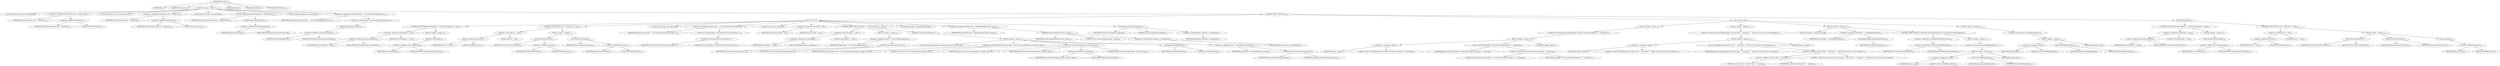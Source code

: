 digraph "execute" {  
"81" [label = <(METHOD,execute)<SUB>101</SUB>> ]
"82" [label = <(PARAM,this)<SUB>101</SUB>> ]
"83" [label = <(PARAM,Project project)<SUB>101</SUB>> ]
"84" [label = <(BLOCK,&lt;empty&gt;,&lt;empty&gt;)<SUB>101</SUB>> ]
"85" [label = <(LOCAL,PrintStream sOut: java.io.PrintStream)> ]
"86" [label = <(&lt;operator&gt;.assignment,PrintStream sOut = System.out)<SUB>102</SUB>> ]
"87" [label = <(IDENTIFIER,sOut,PrintStream sOut = System.out)<SUB>102</SUB>> ]
"88" [label = <(&lt;operator&gt;.fieldAccess,System.out)<SUB>102</SUB>> ]
"89" [label = <(IDENTIFIER,System,PrintStream sOut = System.out)<SUB>102</SUB>> ]
"90" [label = <(FIELD_IDENTIFIER,out,out)<SUB>102</SUB>> ]
"91" [label = <(LOCAL,PrintStream sErr: java.io.PrintStream)> ]
"92" [label = <(&lt;operator&gt;.assignment,PrintStream sErr = System.err)<SUB>103</SUB>> ]
"93" [label = <(IDENTIFIER,sErr,PrintStream sErr = System.err)<SUB>103</SUB>> ]
"94" [label = <(&lt;operator&gt;.fieldAccess,System.err)<SUB>103</SUB>> ]
"95" [label = <(IDENTIFIER,System,PrintStream sErr = System.err)<SUB>103</SUB>> ]
"96" [label = <(FIELD_IDENTIFIER,err,err)<SUB>103</SUB>> ]
"97" [label = <(LOCAL,String classname: java.lang.String)> ]
"98" [label = <(&lt;operator&gt;.assignment,String classname = getExecutable())<SUB>105</SUB>> ]
"99" [label = <(IDENTIFIER,classname,String classname = getExecutable())<SUB>105</SUB>> ]
"100" [label = <(getExecutable,getExecutable())<SUB>105</SUB>> ]
"101" [label = <(&lt;operator&gt;.fieldAccess,this.javaCommand)<SUB>105</SUB>> ]
"102" [label = <(IDENTIFIER,this,getExecutable())<SUB>105</SUB>> ]
"103" [label = <(FIELD_IDENTIFIER,javaCommand,javaCommand)<SUB>105</SUB>> ]
"104" [label = <(LOCAL,Object[] argument: java.lang.Object[])> ]
"105" [label = <(&lt;operator&gt;.assignment,Object[] argument = { javaCommand.getArguments() })<SUB>106</SUB>> ]
"106" [label = <(IDENTIFIER,argument,Object[] argument = { javaCommand.getArguments() })<SUB>106</SUB>> ]
"107" [label = <(&lt;operator&gt;.arrayInitializer,{ javaCommand.getArguments() })<SUB>106</SUB>> ]
"108" [label = <(getArguments,getArguments())<SUB>106</SUB>> ]
"109" [label = <(&lt;operator&gt;.fieldAccess,this.javaCommand)<SUB>106</SUB>> ]
"110" [label = <(IDENTIFIER,this,getArguments())<SUB>106</SUB>> ]
"111" [label = <(FIELD_IDENTIFIER,javaCommand,javaCommand)<SUB>106</SUB>> ]
"112" [label = <(CONTROL_STRUCTURE,try,try)<SUB>107</SUB>> ]
"113" [label = <(BLOCK,try,try)<SUB>107</SUB>> ]
"114" [label = <(CONTROL_STRUCTURE,if (sysProperties != null),if (sysProperties != null))<SUB>108</SUB>> ]
"115" [label = <(&lt;operator&gt;.notEquals,sysProperties != null)<SUB>108</SUB>> ]
"116" [label = <(&lt;operator&gt;.fieldAccess,this.sysProperties)<SUB>108</SUB>> ]
"117" [label = <(IDENTIFIER,this,sysProperties != null)<SUB>108</SUB>> ]
"118" [label = <(FIELD_IDENTIFIER,sysProperties,sysProperties)<SUB>108</SUB>> ]
"119" [label = <(LITERAL,null,sysProperties != null)<SUB>108</SUB>> ]
"120" [label = <(BLOCK,&lt;empty&gt;,&lt;empty&gt;)<SUB>108</SUB>> ]
"121" [label = <(setSystem,setSystem())<SUB>109</SUB>> ]
"122" [label = <(&lt;operator&gt;.fieldAccess,this.sysProperties)<SUB>109</SUB>> ]
"123" [label = <(IDENTIFIER,this,setSystem())<SUB>109</SUB>> ]
"124" [label = <(FIELD_IDENTIFIER,sysProperties,sysProperties)<SUB>109</SUB>> ]
"125" [label = <(CONTROL_STRUCTURE,if (out != null),if (out != null))<SUB>112</SUB>> ]
"126" [label = <(&lt;operator&gt;.notEquals,out != null)<SUB>112</SUB>> ]
"127" [label = <(&lt;operator&gt;.fieldAccess,this.out)<SUB>112</SUB>> ]
"128" [label = <(IDENTIFIER,this,out != null)<SUB>112</SUB>> ]
"129" [label = <(FIELD_IDENTIFIER,out,out)<SUB>112</SUB>> ]
"130" [label = <(LITERAL,null,out != null)<SUB>112</SUB>> ]
"131" [label = <(BLOCK,&lt;empty&gt;,&lt;empty&gt;)<SUB>112</SUB>> ]
"132" [label = <(setErr,System.setErr(out))<SUB>113</SUB>> ]
"133" [label = <(IDENTIFIER,System,System.setErr(out))<SUB>113</SUB>> ]
"134" [label = <(&lt;operator&gt;.fieldAccess,this.out)<SUB>113</SUB>> ]
"135" [label = <(IDENTIFIER,this,System.setErr(out))<SUB>113</SUB>> ]
"136" [label = <(FIELD_IDENTIFIER,out,out)<SUB>113</SUB>> ]
"137" [label = <(setOut,System.setOut(out))<SUB>114</SUB>> ]
"138" [label = <(IDENTIFIER,System,System.setOut(out))<SUB>114</SUB>> ]
"139" [label = <(&lt;operator&gt;.fieldAccess,this.out)<SUB>114</SUB>> ]
"140" [label = <(IDENTIFIER,this,System.setOut(out))<SUB>114</SUB>> ]
"141" [label = <(FIELD_IDENTIFIER,out,out)<SUB>114</SUB>> ]
"142" [label = <(LOCAL,Class[] param: java.lang.Class[])> ]
"143" [label = <(&lt;operator&gt;.assignment,Class[] param = { Class.forName(&quot;[Ljava.lang.String;&quot;) })<SUB>117</SUB>> ]
"144" [label = <(IDENTIFIER,param,Class[] param = { Class.forName(&quot;[Ljava.lang.String;&quot;) })<SUB>117</SUB>> ]
"145" [label = <(&lt;operator&gt;.arrayInitializer,{ Class.forName(&quot;[Ljava.lang.String;&quot;) })<SUB>117</SUB>> ]
"146" [label = <(forName,Class.forName(&quot;[Ljava.lang.String;&quot;))<SUB>117</SUB>> ]
"147" [label = <(IDENTIFIER,Class,Class.forName(&quot;[Ljava.lang.String;&quot;))<SUB>117</SUB>> ]
"148" [label = <(LITERAL,&quot;[Ljava.lang.String;&quot;,Class.forName(&quot;[Ljava.lang.String;&quot;))<SUB>117</SUB>> ]
"149" [label = <(LOCAL,Class target: java.lang.Class)> ]
"150" [label = <(&lt;operator&gt;.assignment,Class target = null)<SUB>118</SUB>> ]
"151" [label = <(IDENTIFIER,target,Class target = null)<SUB>118</SUB>> ]
"152" [label = <(LITERAL,null,Class target = null)<SUB>118</SUB>> ]
"153" [label = <(CONTROL_STRUCTURE,if (classpath == null),if (classpath == null))<SUB>119</SUB>> ]
"154" [label = <(&lt;operator&gt;.equals,classpath == null)<SUB>119</SUB>> ]
"155" [label = <(&lt;operator&gt;.fieldAccess,this.classpath)<SUB>119</SUB>> ]
"156" [label = <(IDENTIFIER,this,classpath == null)<SUB>119</SUB>> ]
"157" [label = <(FIELD_IDENTIFIER,classpath,classpath)<SUB>119</SUB>> ]
"158" [label = <(LITERAL,null,classpath == null)<SUB>119</SUB>> ]
"159" [label = <(BLOCK,&lt;empty&gt;,&lt;empty&gt;)<SUB>119</SUB>> ]
"160" [label = <(&lt;operator&gt;.assignment,target = Class.forName(classname))<SUB>120</SUB>> ]
"161" [label = <(IDENTIFIER,target,target = Class.forName(classname))<SUB>120</SUB>> ]
"162" [label = <(forName,Class.forName(classname))<SUB>120</SUB>> ]
"163" [label = <(IDENTIFIER,Class,Class.forName(classname))<SUB>120</SUB>> ]
"164" [label = <(IDENTIFIER,classname,Class.forName(classname))<SUB>120</SUB>> ]
"165" [label = <(CONTROL_STRUCTURE,else,else)<SUB>121</SUB>> ]
"166" [label = <(BLOCK,&lt;empty&gt;,&lt;empty&gt;)<SUB>121</SUB>> ]
"8" [label = <(LOCAL,AntClassLoader loader: org.apache.tools.ant.AntClassLoader)> ]
"167" [label = <(&lt;operator&gt;.assignment,AntClassLoader loader = new AntClassLoader(project, classpath, false))<SUB>122</SUB>> ]
"168" [label = <(IDENTIFIER,loader,AntClassLoader loader = new AntClassLoader(project, classpath, false))<SUB>122</SUB>> ]
"169" [label = <(&lt;operator&gt;.alloc,new AntClassLoader(project, classpath, false))<SUB>122</SUB>> ]
"170" [label = <(&lt;init&gt;,new AntClassLoader(project, classpath, false))<SUB>122</SUB>> ]
"7" [label = <(IDENTIFIER,loader,new AntClassLoader(project, classpath, false))<SUB>122</SUB>> ]
"171" [label = <(IDENTIFIER,project,new AntClassLoader(project, classpath, false))<SUB>122</SUB>> ]
"172" [label = <(&lt;operator&gt;.fieldAccess,this.classpath)<SUB>122</SUB>> ]
"173" [label = <(IDENTIFIER,this,new AntClassLoader(project, classpath, false))<SUB>122</SUB>> ]
"174" [label = <(FIELD_IDENTIFIER,classpath,classpath)<SUB>122</SUB>> ]
"175" [label = <(LITERAL,false,new AntClassLoader(project, classpath, false))<SUB>122</SUB>> ]
"176" [label = <(setIsolated,setIsolated(true))<SUB>123</SUB>> ]
"177" [label = <(IDENTIFIER,loader,setIsolated(true))<SUB>123</SUB>> ]
"178" [label = <(LITERAL,true,setIsolated(true))<SUB>123</SUB>> ]
"179" [label = <(&lt;operator&gt;.assignment,target = forceLoadClass(classname))<SUB>124</SUB>> ]
"180" [label = <(IDENTIFIER,target,target = forceLoadClass(classname))<SUB>124</SUB>> ]
"181" [label = <(forceLoadClass,forceLoadClass(classname))<SUB>124</SUB>> ]
"182" [label = <(IDENTIFIER,loader,forceLoadClass(classname))<SUB>124</SUB>> ]
"183" [label = <(IDENTIFIER,classname,forceLoadClass(classname))<SUB>124</SUB>> ]
"184" [label = <(LOCAL,Method main: java.lang.reflect.Method)> ]
"185" [label = <(&lt;operator&gt;.assignment,Method main = target.getMethod(&quot;main&quot;, param))<SUB>126</SUB>> ]
"186" [label = <(IDENTIFIER,main,Method main = target.getMethod(&quot;main&quot;, param))<SUB>126</SUB>> ]
"187" [label = <(getMethod,target.getMethod(&quot;main&quot;, param))<SUB>126</SUB>> ]
"188" [label = <(IDENTIFIER,target,target.getMethod(&quot;main&quot;, param))<SUB>126</SUB>> ]
"189" [label = <(LITERAL,&quot;main&quot;,target.getMethod(&quot;main&quot;, param))<SUB>126</SUB>> ]
"190" [label = <(&lt;operator&gt;.arrayInitializer,&lt;operator&gt;.arrayInitializer)<SUB>126</SUB>> ]
"191" [label = <(IDENTIFIER,param,&lt;operator&gt;.arrayInitializer)<SUB>126</SUB>> ]
"192" [label = <(invoke,main.invoke(null, argument))<SUB>127</SUB>> ]
"193" [label = <(IDENTIFIER,main,main.invoke(null, argument))<SUB>127</SUB>> ]
"194" [label = <(LITERAL,null,main.invoke(null, argument))<SUB>127</SUB>> ]
"195" [label = <(&lt;operator&gt;.arrayInitializer,&lt;operator&gt;.arrayInitializer)<SUB>127</SUB>> ]
"196" [label = <(IDENTIFIER,argument,&lt;operator&gt;.arrayInitializer)<SUB>127</SUB>> ]
"197" [label = <(BLOCK,catch,catch)> ]
"198" [label = <(BLOCK,&lt;empty&gt;,&lt;empty&gt;)<SUB>129</SUB>> ]
"199" [label = <(&lt;operator&gt;.throw,throw new BuildException(&quot;Could not find main() method in &quot; + classname);)<SUB>130</SUB>> ]
"200" [label = <(BLOCK,&lt;empty&gt;,&lt;empty&gt;)<SUB>130</SUB>> ]
"201" [label = <(&lt;operator&gt;.assignment,&lt;empty&gt;)> ]
"202" [label = <(IDENTIFIER,$obj1,&lt;empty&gt;)> ]
"203" [label = <(&lt;operator&gt;.alloc,new BuildException(&quot;Could not find main() method in &quot; + classname))<SUB>130</SUB>> ]
"204" [label = <(&lt;init&gt;,new BuildException(&quot;Could not find main() method in &quot; + classname))<SUB>130</SUB>> ]
"205" [label = <(IDENTIFIER,$obj1,new BuildException(&quot;Could not find main() method in &quot; + classname))> ]
"206" [label = <(&lt;operator&gt;.addition,&quot;Could not find main() method in &quot; + classname)<SUB>130</SUB>> ]
"207" [label = <(LITERAL,&quot;Could not find main() method in &quot;,&quot;Could not find main() method in &quot; + classname)<SUB>130</SUB>> ]
"208" [label = <(IDENTIFIER,classname,&quot;Could not find main() method in &quot; + classname)<SUB>130</SUB>> ]
"209" [label = <(IDENTIFIER,$obj1,&lt;empty&gt;)> ]
"210" [label = <(BLOCK,&lt;empty&gt;,&lt;empty&gt;)<SUB>131</SUB>> ]
"211" [label = <(&lt;operator&gt;.throw,throw new BuildException(&quot;Could not find &quot; + classname + &quot;. Make sure you have it in your classpath&quot;);)<SUB>132</SUB>> ]
"212" [label = <(BLOCK,&lt;empty&gt;,&lt;empty&gt;)<SUB>132</SUB>> ]
"213" [label = <(&lt;operator&gt;.assignment,&lt;empty&gt;)> ]
"214" [label = <(IDENTIFIER,$obj2,&lt;empty&gt;)> ]
"215" [label = <(&lt;operator&gt;.alloc,new BuildException(&quot;Could not find &quot; + classname + &quot;. Make sure you have it in your classpath&quot;))<SUB>132</SUB>> ]
"216" [label = <(&lt;init&gt;,new BuildException(&quot;Could not find &quot; + classname + &quot;. Make sure you have it in your classpath&quot;))<SUB>132</SUB>> ]
"217" [label = <(IDENTIFIER,$obj2,new BuildException(&quot;Could not find &quot; + classname + &quot;. Make sure you have it in your classpath&quot;))> ]
"218" [label = <(&lt;operator&gt;.addition,&quot;Could not find &quot; + classname + &quot;. Make sure you have it in your classpath&quot;)<SUB>132</SUB>> ]
"219" [label = <(&lt;operator&gt;.addition,&quot;Could not find &quot; + classname)<SUB>132</SUB>> ]
"220" [label = <(LITERAL,&quot;Could not find &quot;,&quot;Could not find &quot; + classname)<SUB>132</SUB>> ]
"221" [label = <(IDENTIFIER,classname,&quot;Could not find &quot; + classname)<SUB>132</SUB>> ]
"222" [label = <(LITERAL,&quot;. Make sure you have it in your classpath&quot;,&quot;Could not find &quot; + classname + &quot;. Make sure you have it in your classpath&quot;)<SUB>132</SUB>> ]
"223" [label = <(IDENTIFIER,$obj2,&lt;empty&gt;)> ]
"224" [label = <(BLOCK,&lt;empty&gt;,&lt;empty&gt;)<SUB>133</SUB>> ]
"225" [label = <(LOCAL,Throwable t: java.lang.Throwable)> ]
"226" [label = <(&lt;operator&gt;.assignment,Throwable t = e.getTargetException())<SUB>134</SUB>> ]
"227" [label = <(IDENTIFIER,t,Throwable t = e.getTargetException())<SUB>134</SUB>> ]
"228" [label = <(getTargetException,e.getTargetException())<SUB>134</SUB>> ]
"229" [label = <(IDENTIFIER,e,e.getTargetException())<SUB>134</SUB>> ]
"230" [label = <(CONTROL_STRUCTURE,if (!(t instanceof SecurityException)),if (!(t instanceof SecurityException)))<SUB>135</SUB>> ]
"231" [label = <(&lt;operator&gt;.logicalNot,!(t instanceof SecurityException))<SUB>135</SUB>> ]
"232" [label = <(&lt;operator&gt;.instanceOf,t instanceof SecurityException)<SUB>135</SUB>> ]
"233" [label = <(IDENTIFIER,t,t instanceof SecurityException)<SUB>135</SUB>> ]
"234" [label = <(TYPE_REF,SecurityException,SecurityException)<SUB>135</SUB>> ]
"235" [label = <(BLOCK,&lt;empty&gt;,&lt;empty&gt;)<SUB>135</SUB>> ]
"236" [label = <(&lt;operator&gt;.throw,throw new BuildException(t);)<SUB>136</SUB>> ]
"237" [label = <(BLOCK,&lt;empty&gt;,&lt;empty&gt;)<SUB>136</SUB>> ]
"238" [label = <(&lt;operator&gt;.assignment,&lt;empty&gt;)> ]
"239" [label = <(IDENTIFIER,$obj3,&lt;empty&gt;)> ]
"240" [label = <(&lt;operator&gt;.alloc,new BuildException(t))<SUB>136</SUB>> ]
"241" [label = <(&lt;init&gt;,new BuildException(t))<SUB>136</SUB>> ]
"242" [label = <(IDENTIFIER,$obj3,new BuildException(t))> ]
"243" [label = <(IDENTIFIER,t,new BuildException(t))<SUB>136</SUB>> ]
"244" [label = <(IDENTIFIER,$obj3,&lt;empty&gt;)> ]
"245" [label = <(BLOCK,&lt;empty&gt;,&lt;empty&gt;)<SUB>140</SUB>> ]
"246" [label = <(&lt;operator&gt;.throw,throw new BuildException(e);)<SUB>141</SUB>> ]
"247" [label = <(BLOCK,&lt;empty&gt;,&lt;empty&gt;)<SUB>141</SUB>> ]
"248" [label = <(&lt;operator&gt;.assignment,&lt;empty&gt;)> ]
"249" [label = <(IDENTIFIER,$obj4,&lt;empty&gt;)> ]
"250" [label = <(&lt;operator&gt;.alloc,new BuildException(e))<SUB>141</SUB>> ]
"251" [label = <(&lt;init&gt;,new BuildException(e))<SUB>141</SUB>> ]
"252" [label = <(IDENTIFIER,$obj4,new BuildException(e))> ]
"253" [label = <(IDENTIFIER,e,new BuildException(e))<SUB>141</SUB>> ]
"254" [label = <(IDENTIFIER,$obj4,&lt;empty&gt;)> ]
"255" [label = <(BLOCK,finally,finally)<SUB>142</SUB>> ]
"256" [label = <(CONTROL_STRUCTURE,if (sysProperties != null),if (sysProperties != null))<SUB>143</SUB>> ]
"257" [label = <(&lt;operator&gt;.notEquals,sysProperties != null)<SUB>143</SUB>> ]
"258" [label = <(&lt;operator&gt;.fieldAccess,this.sysProperties)<SUB>143</SUB>> ]
"259" [label = <(IDENTIFIER,this,sysProperties != null)<SUB>143</SUB>> ]
"260" [label = <(FIELD_IDENTIFIER,sysProperties,sysProperties)<SUB>143</SUB>> ]
"261" [label = <(LITERAL,null,sysProperties != null)<SUB>143</SUB>> ]
"262" [label = <(BLOCK,&lt;empty&gt;,&lt;empty&gt;)<SUB>143</SUB>> ]
"263" [label = <(restoreSystem,restoreSystem())<SUB>144</SUB>> ]
"264" [label = <(&lt;operator&gt;.fieldAccess,this.sysProperties)<SUB>144</SUB>> ]
"265" [label = <(IDENTIFIER,this,restoreSystem())<SUB>144</SUB>> ]
"266" [label = <(FIELD_IDENTIFIER,sysProperties,sysProperties)<SUB>144</SUB>> ]
"267" [label = <(CONTROL_STRUCTURE,if (out != null),if (out != null))<SUB>146</SUB>> ]
"268" [label = <(&lt;operator&gt;.notEquals,out != null)<SUB>146</SUB>> ]
"269" [label = <(&lt;operator&gt;.fieldAccess,this.out)<SUB>146</SUB>> ]
"270" [label = <(IDENTIFIER,this,out != null)<SUB>146</SUB>> ]
"271" [label = <(FIELD_IDENTIFIER,out,out)<SUB>146</SUB>> ]
"272" [label = <(LITERAL,null,out != null)<SUB>146</SUB>> ]
"273" [label = <(BLOCK,&lt;empty&gt;,&lt;empty&gt;)<SUB>146</SUB>> ]
"274" [label = <(setOut,System.setOut(sOut))<SUB>147</SUB>> ]
"275" [label = <(IDENTIFIER,System,System.setOut(sOut))<SUB>147</SUB>> ]
"276" [label = <(IDENTIFIER,sOut,System.setOut(sOut))<SUB>147</SUB>> ]
"277" [label = <(setErr,System.setErr(sErr))<SUB>148</SUB>> ]
"278" [label = <(IDENTIFIER,System,System.setErr(sErr))<SUB>148</SUB>> ]
"279" [label = <(IDENTIFIER,sErr,System.setErr(sErr))<SUB>148</SUB>> ]
"280" [label = <(close,out.close())<SUB>149</SUB>> ]
"281" [label = <(&lt;operator&gt;.fieldAccess,this.out)<SUB>149</SUB>> ]
"282" [label = <(IDENTIFIER,this,out.close())<SUB>149</SUB>> ]
"283" [label = <(FIELD_IDENTIFIER,out,out)<SUB>149</SUB>> ]
"284" [label = <(MODIFIER,PUBLIC)> ]
"285" [label = <(MODIFIER,VIRTUAL)> ]
"286" [label = <(METHOD_RETURN,void)<SUB>101</SUB>> ]
  "81" -> "82" 
  "81" -> "83" 
  "81" -> "84" 
  "81" -> "284" 
  "81" -> "285" 
  "81" -> "286" 
  "84" -> "85" 
  "84" -> "86" 
  "84" -> "91" 
  "84" -> "92" 
  "84" -> "97" 
  "84" -> "98" 
  "84" -> "104" 
  "84" -> "105" 
  "84" -> "112" 
  "86" -> "87" 
  "86" -> "88" 
  "88" -> "89" 
  "88" -> "90" 
  "92" -> "93" 
  "92" -> "94" 
  "94" -> "95" 
  "94" -> "96" 
  "98" -> "99" 
  "98" -> "100" 
  "100" -> "101" 
  "101" -> "102" 
  "101" -> "103" 
  "105" -> "106" 
  "105" -> "107" 
  "107" -> "108" 
  "108" -> "109" 
  "109" -> "110" 
  "109" -> "111" 
  "112" -> "113" 
  "112" -> "197" 
  "112" -> "255" 
  "113" -> "114" 
  "113" -> "125" 
  "113" -> "142" 
  "113" -> "143" 
  "113" -> "149" 
  "113" -> "150" 
  "113" -> "153" 
  "113" -> "184" 
  "113" -> "185" 
  "113" -> "192" 
  "114" -> "115" 
  "114" -> "120" 
  "115" -> "116" 
  "115" -> "119" 
  "116" -> "117" 
  "116" -> "118" 
  "120" -> "121" 
  "121" -> "122" 
  "122" -> "123" 
  "122" -> "124" 
  "125" -> "126" 
  "125" -> "131" 
  "126" -> "127" 
  "126" -> "130" 
  "127" -> "128" 
  "127" -> "129" 
  "131" -> "132" 
  "131" -> "137" 
  "132" -> "133" 
  "132" -> "134" 
  "134" -> "135" 
  "134" -> "136" 
  "137" -> "138" 
  "137" -> "139" 
  "139" -> "140" 
  "139" -> "141" 
  "143" -> "144" 
  "143" -> "145" 
  "145" -> "146" 
  "146" -> "147" 
  "146" -> "148" 
  "150" -> "151" 
  "150" -> "152" 
  "153" -> "154" 
  "153" -> "159" 
  "153" -> "165" 
  "154" -> "155" 
  "154" -> "158" 
  "155" -> "156" 
  "155" -> "157" 
  "159" -> "160" 
  "160" -> "161" 
  "160" -> "162" 
  "162" -> "163" 
  "162" -> "164" 
  "165" -> "166" 
  "166" -> "8" 
  "166" -> "167" 
  "166" -> "170" 
  "166" -> "176" 
  "166" -> "179" 
  "167" -> "168" 
  "167" -> "169" 
  "170" -> "7" 
  "170" -> "171" 
  "170" -> "172" 
  "170" -> "175" 
  "172" -> "173" 
  "172" -> "174" 
  "176" -> "177" 
  "176" -> "178" 
  "179" -> "180" 
  "179" -> "181" 
  "181" -> "182" 
  "181" -> "183" 
  "185" -> "186" 
  "185" -> "187" 
  "187" -> "188" 
  "187" -> "189" 
  "187" -> "190" 
  "190" -> "191" 
  "192" -> "193" 
  "192" -> "194" 
  "192" -> "195" 
  "195" -> "196" 
  "197" -> "198" 
  "197" -> "210" 
  "197" -> "224" 
  "197" -> "245" 
  "198" -> "199" 
  "199" -> "200" 
  "200" -> "201" 
  "200" -> "204" 
  "200" -> "209" 
  "201" -> "202" 
  "201" -> "203" 
  "204" -> "205" 
  "204" -> "206" 
  "206" -> "207" 
  "206" -> "208" 
  "210" -> "211" 
  "211" -> "212" 
  "212" -> "213" 
  "212" -> "216" 
  "212" -> "223" 
  "213" -> "214" 
  "213" -> "215" 
  "216" -> "217" 
  "216" -> "218" 
  "218" -> "219" 
  "218" -> "222" 
  "219" -> "220" 
  "219" -> "221" 
  "224" -> "225" 
  "224" -> "226" 
  "224" -> "230" 
  "226" -> "227" 
  "226" -> "228" 
  "228" -> "229" 
  "230" -> "231" 
  "230" -> "235" 
  "231" -> "232" 
  "232" -> "233" 
  "232" -> "234" 
  "235" -> "236" 
  "236" -> "237" 
  "237" -> "238" 
  "237" -> "241" 
  "237" -> "244" 
  "238" -> "239" 
  "238" -> "240" 
  "241" -> "242" 
  "241" -> "243" 
  "245" -> "246" 
  "246" -> "247" 
  "247" -> "248" 
  "247" -> "251" 
  "247" -> "254" 
  "248" -> "249" 
  "248" -> "250" 
  "251" -> "252" 
  "251" -> "253" 
  "255" -> "256" 
  "255" -> "267" 
  "256" -> "257" 
  "256" -> "262" 
  "257" -> "258" 
  "257" -> "261" 
  "258" -> "259" 
  "258" -> "260" 
  "262" -> "263" 
  "263" -> "264" 
  "264" -> "265" 
  "264" -> "266" 
  "267" -> "268" 
  "267" -> "273" 
  "268" -> "269" 
  "268" -> "272" 
  "269" -> "270" 
  "269" -> "271" 
  "273" -> "274" 
  "273" -> "277" 
  "273" -> "280" 
  "274" -> "275" 
  "274" -> "276" 
  "277" -> "278" 
  "277" -> "279" 
  "280" -> "281" 
  "281" -> "282" 
  "281" -> "283" 
}
